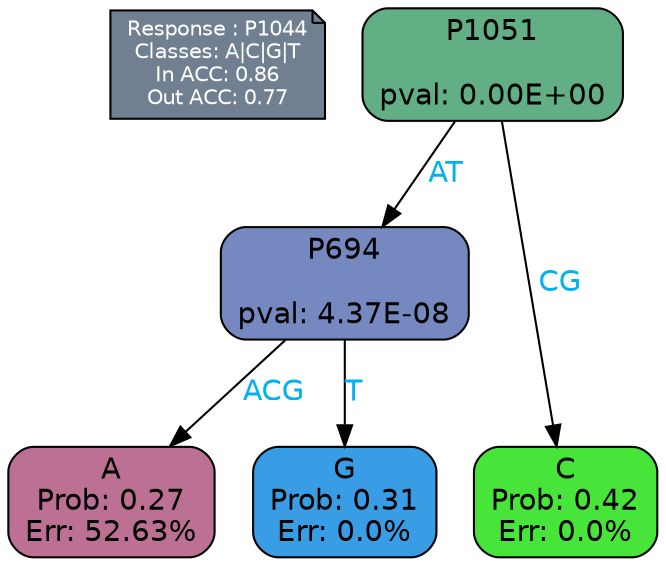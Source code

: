 digraph Tree {
node [shape=box, style="filled, rounded", color="black", fontname=helvetica] ;
graph [ranksep=equally, splines=polylines, bgcolor=transparent, dpi=600] ;
edge [fontname=helvetica] ;
LEGEND [label="Response : P1044
Classes: A|C|G|T
In ACC: 0.86
Out ACC: 0.77
",shape=note,align=left,style=filled,fillcolor="slategray",fontcolor="white",fontsize=10];1 [label="P1051

pval: 0.00E+00", fillcolor="#62af86"] ;
2 [label="P694

pval: 4.37E-08", fillcolor="#7588bf"] ;
3 [label="A
Prob: 0.27
Err: 52.63%", fillcolor="#bc7093"] ;
4 [label="G
Prob: 0.31
Err: 0.0%", fillcolor="#399de5"] ;
5 [label="C
Prob: 0.42
Err: 0.0%", fillcolor="#47e539"] ;
1 -> 2 [label="AT",fontcolor=deepskyblue2] ;
1 -> 5 [label="CG",fontcolor=deepskyblue2] ;
2 -> 3 [label="ACG",fontcolor=deepskyblue2] ;
2 -> 4 [label="T",fontcolor=deepskyblue2] ;
{rank = same; 3;4;5;}{rank = same; LEGEND;1;}}